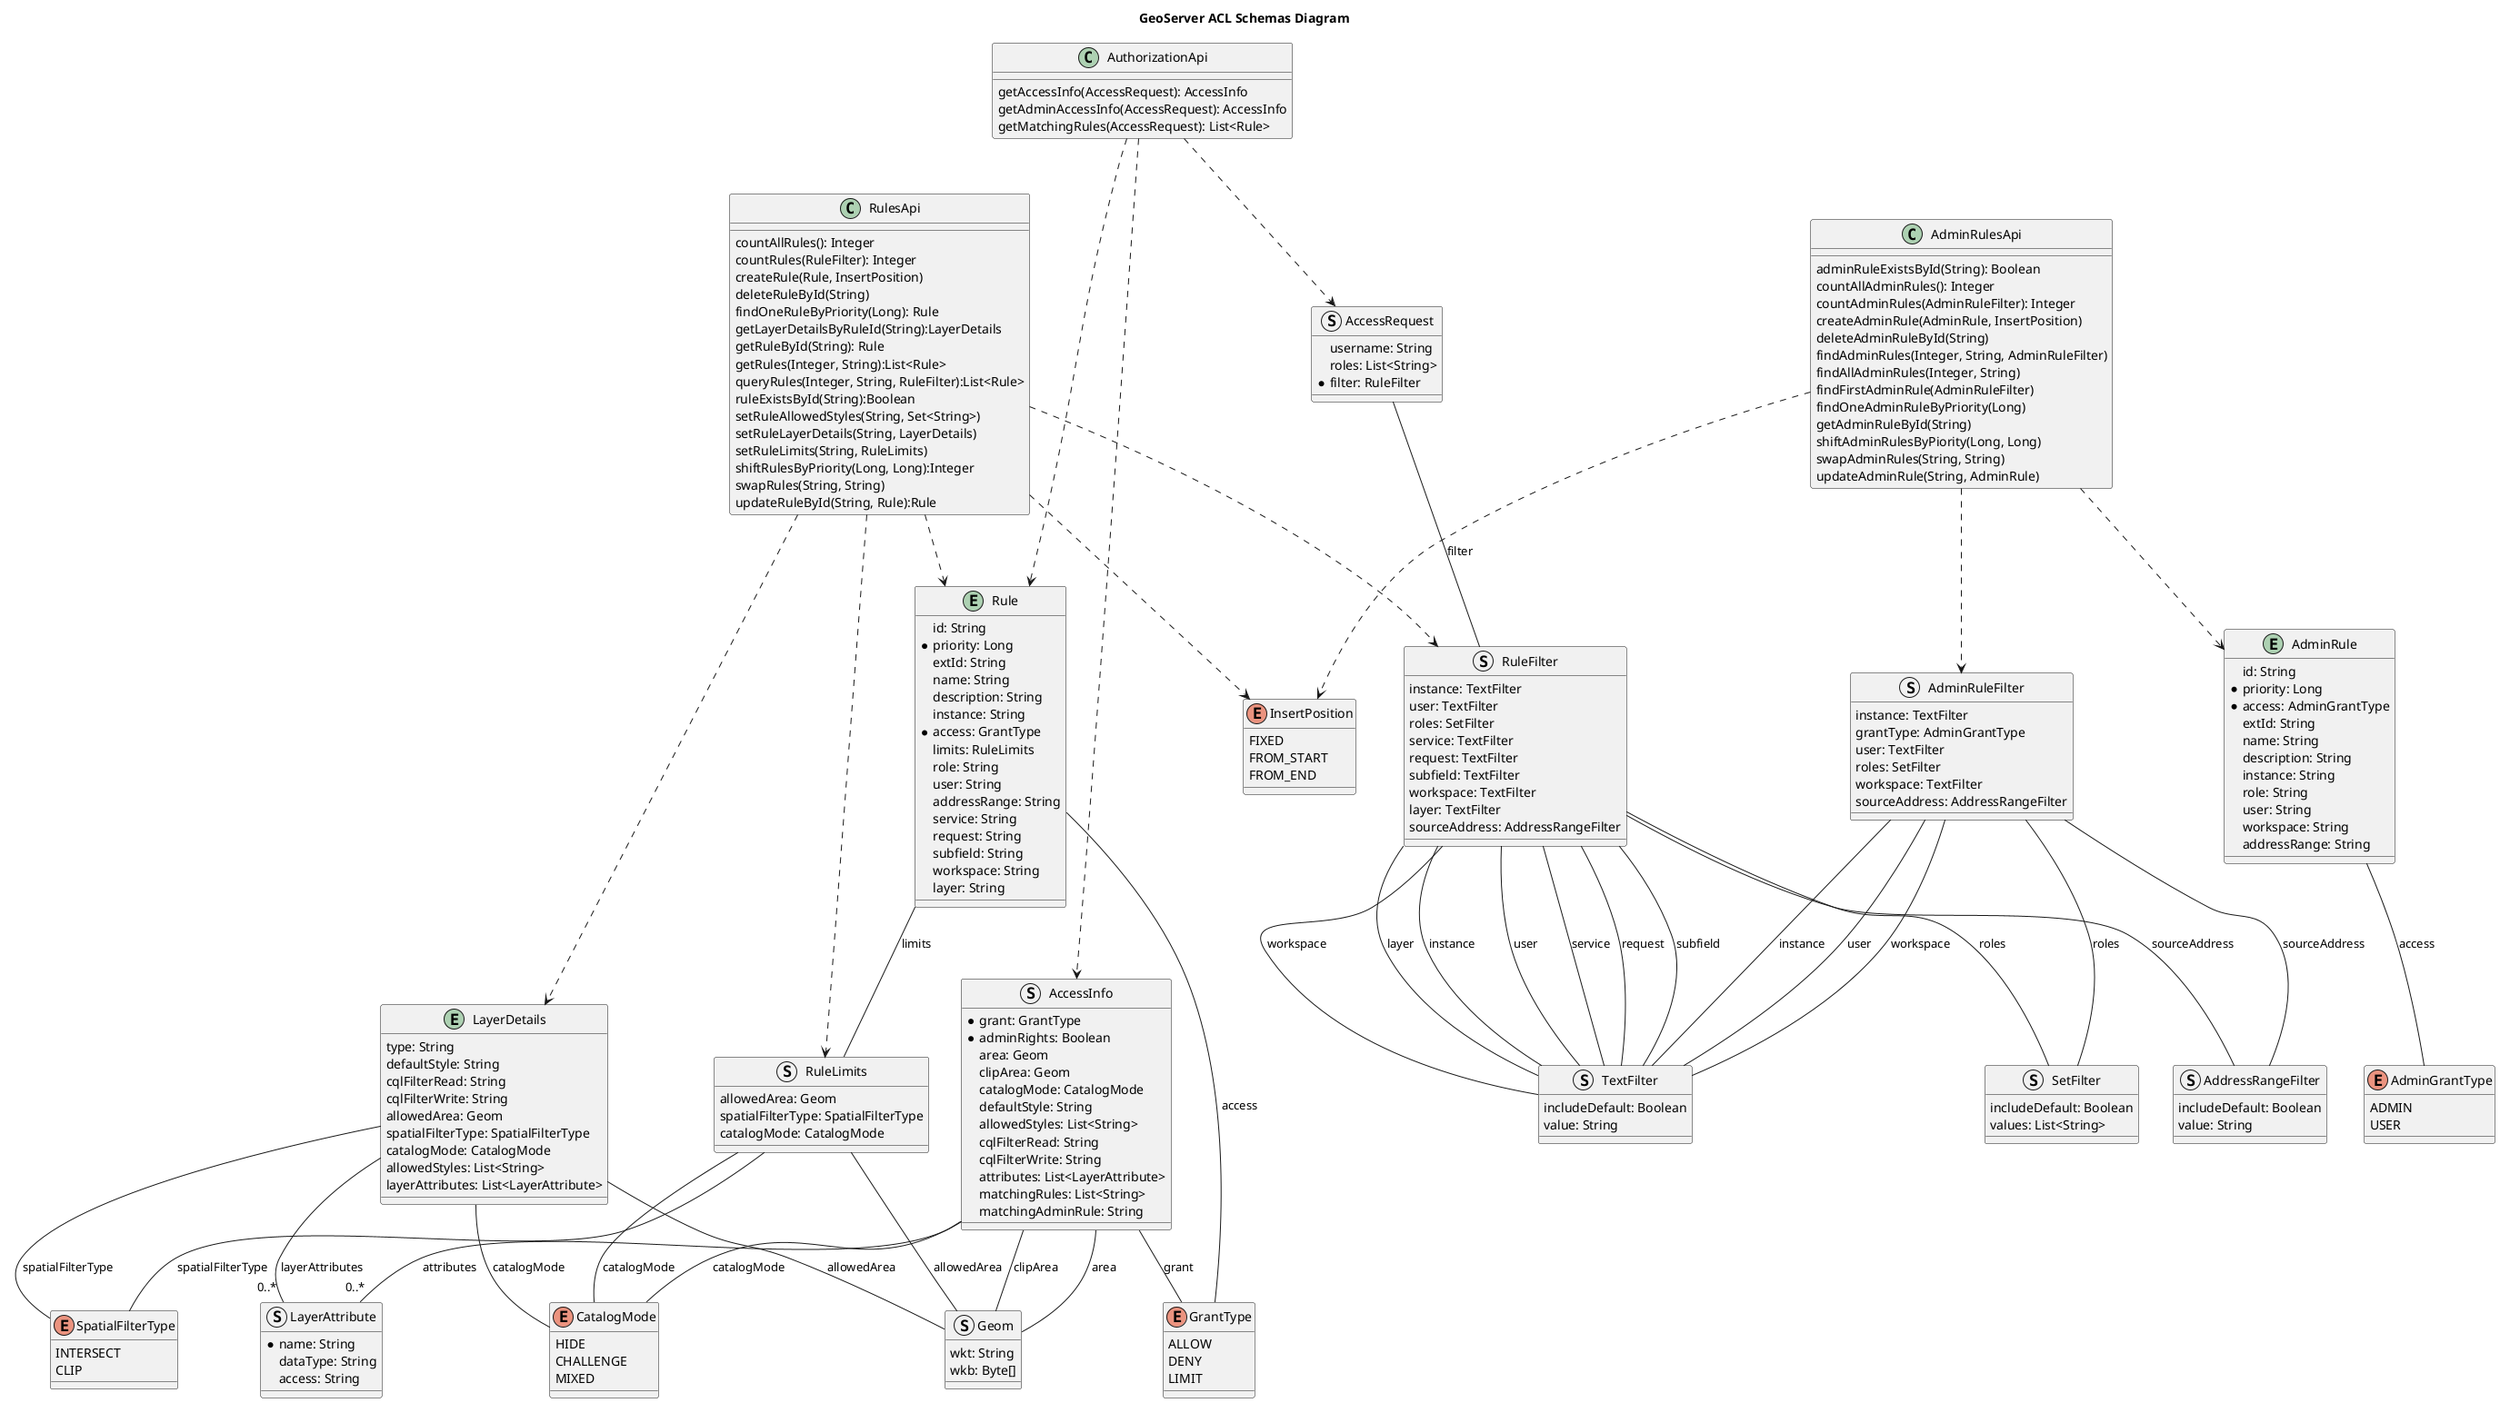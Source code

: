 @startuml

title GeoServer ACL Schemas Diagram

enum SpatialFilterType {
    INTERSECT
    CLIP
}

enum AdminGrantType {
    ADMIN
    USER
}

enum CatalogMode {
    HIDE
    CHALLENGE
    MIXED
}

enum GrantType {
    ALLOW
    DENY
    LIMIT
}

enum InsertPosition {
  FIXED
  FROM_START
  FROM_END
}

struct AccessInfo {
    * grant: GrantType
    * adminRights: Boolean
    area: Geom
    clipArea: Geom
    catalogMode: CatalogMode
    defaultStyle: String
    allowedStyles: List<String>
    cqlFilterRead: String
    cqlFilterWrite: String
    attributes: List<LayerAttribute>
    matchingRules: List<String>
    matchingAdminRule: String
}

struct AccessRequest {
    username: String
    roles: List<String>
    * filter: RuleFilter
}

struct AddressRangeFilter {
    includeDefault: Boolean
    value: String
}

entity AdminRule {
    id: String
    * priority: Long
    * access: AdminGrantType
    extId: String
    name: String
    description: String
    instance: String
    role: String
    user: String
    workspace: String
    addressRange: String
}

struct AdminRuleFilter {
    instance: TextFilter
    grantType: AdminGrantType
    user: TextFilter
    roles: SetFilter
    workspace: TextFilter
    sourceAddress: AddressRangeFilter
}

struct Geom {
    wkt: String
    wkb: Byte[]
}

struct LayerAttribute {
    * name: String
    dataType: String
    access: String
}

entity LayerDetails {
    type: String
    defaultStyle: String
    cqlFilterRead: String
    cqlFilterWrite: String
    allowedArea: Geom
    spatialFilterType: SpatialFilterType
    catalogMode: CatalogMode
    allowedStyles: List<String>
    layerAttributes: List<LayerAttribute>
}

entity Rule {
    id: String
    * priority: Long
    extId: String
    name: String
    description: String
    instance: String
    * access: GrantType
    limits: RuleLimits
    role: String
    user: String
    addressRange: String
    service: String
    request: String
    subfield: String
    workspace: String
    layer: String
}

struct RuleFilter {
    instance: TextFilter
    user: TextFilter
    roles: SetFilter
    service: TextFilter
    request: TextFilter
    subfield: TextFilter
    workspace: TextFilter
    layer: TextFilter
    sourceAddress: AddressRangeFilter
}

struct RuleLimits {
    allowedArea: Geom
    spatialFilterType: SpatialFilterType
    catalogMode: CatalogMode
}

struct SetFilter {
    includeDefault: Boolean
    values: List<String>
}

struct TextFilter {
    includeDefault: Boolean
    value: String
}

class AuthorizationApi{
    getAccessInfo(AccessRequest): AccessInfo
    getAdminAccessInfo(AccessRequest): AccessInfo
    getMatchingRules(AccessRequest): List<Rule>
}
AuthorizationApi -[dashed]-> AccessRequest
AuthorizationApi -[dashed]-> AccessInfo
AuthorizationApi -[dashed]-> Rule

class RulesApi{
    countAllRules(): Integer
    countRules(RuleFilter): Integer
    createRule(Rule, InsertPosition)
    deleteRuleById(String)
    findOneRuleByPriority(Long): Rule
    getLayerDetailsByRuleId(String):LayerDetails
    getRuleById(String): Rule
    getRules(Integer, String):List<Rule>
    queryRules(Integer, String, RuleFilter):List<Rule>
    ruleExistsById(String):Boolean
    setRuleAllowedStyles(String, Set<String>)
    setRuleLayerDetails(String, LayerDetails)
    setRuleLimits(String, RuleLimits)
    shiftRulesByPriority(Long, Long):Integer
    swapRules(String, String)
    updateRuleById(String, Rule):Rule
}
RulesApi -[dashed]-> Rule
RulesApi -[dashed]-> LayerDetails
RulesApi -[dashed]-> RuleLimits
RulesApi -[dashed]-> InsertPosition
RulesApi -[dashed]-> RuleFilter

class AdminRulesApi{
    adminRuleExistsById(String): Boolean
    countAllAdminRules(): Integer
    countAdminRules(AdminRuleFilter): Integer
    createAdminRule(AdminRule, InsertPosition)
    deleteAdminRuleById(String)
    findAdminRules(Integer, String, AdminRuleFilter)
    findAllAdminRules(Integer, String)
    findFirstAdminRule(AdminRuleFilter)
    findOneAdminRuleByPriority(Long)
    getAdminRuleById(String)
    shiftAdminRulesByPiority(Long, Long)
    swapAdminRules(String, String)
    updateAdminRule(String, AdminRule)
}
AdminRulesApi -[dashed]-> AdminRule
AdminRulesApi -[dashed]-> InsertPosition
AdminRulesApi -[dashed]-> AdminRuleFilter

LayerDetails -- Geom : allowedArea
LayerDetails -- "0..*" LayerAttribute : layerAttributes
AccessRequest -- RuleFilter : filter
AccessInfo -- Geom : area
AccessInfo -- Geom : clipArea
AccessInfo -- "0..*" LayerAttribute : attributes
AdminRuleFilter -- TextFilter : instance
AdminRuleFilter -- TextFilter : user
AdminRuleFilter -- SetFilter : roles
AdminRuleFilter -- TextFilter : workspace
AdminRuleFilter -- AddressRangeFilter : sourceAddress
RuleLimits -- Geom : allowedArea
RuleFilter -- TextFilter : instance
RuleFilter -- TextFilter : user
RuleFilter -- SetFilter : roles
RuleFilter -- TextFilter : service
RuleFilter -- TextFilter : request
RuleFilter -- TextFilter : subfield
RuleFilter -- TextFilter : workspace
RuleFilter -- TextFilter : layer
RuleFilter -- AddressRangeFilter : sourceAddress
Rule -- RuleLimits : limits
Rule -- GrantType : access
AccessInfo -- GrantType : grant
AdminRule -- AdminGrantType : access
AccessInfo -- CatalogMode : catalogMode
RuleLimits -- CatalogMode : catalogMode
LayerDetails -- CatalogMode : catalogMode
RuleLimits -- SpatialFilterType : spatialFilterType
LayerDetails -- SpatialFilterType : spatialFilterType

@enduml